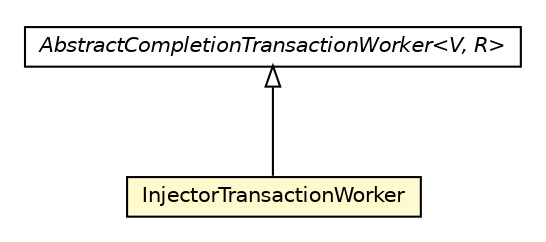 #!/usr/local/bin/dot
#
# Class diagram 
# Generated by UMLGraph version 5.1 (http://www.umlgraph.org/)
#

digraph G {
	edge [fontname="Helvetica",fontsize=10,labelfontname="Helvetica",labelfontsize=10];
	node [fontname="Helvetica",fontsize=10,shape=plaintext];
	nodesep=0.25;
	ranksep=0.5;
	// org.androidtransfuse.processor.AbstractCompletionTransactionWorker<V, R>
	c102443 [label=<<table title="org.androidtransfuse.processor.AbstractCompletionTransactionWorker" border="0" cellborder="1" cellspacing="0" cellpadding="2" port="p" href="./AbstractCompletionTransactionWorker.html">
		<tr><td><table border="0" cellspacing="0" cellpadding="1">
<tr><td align="center" balign="center"><font face="Helvetica-Oblique"> AbstractCompletionTransactionWorker&lt;V, R&gt; </font></td></tr>
		</table></td></tr>
		</table>>, fontname="Helvetica", fontcolor="black", fontsize=10.0];
	// org.androidtransfuse.processor.InjectorTransactionWorker
	c102459 [label=<<table title="org.androidtransfuse.processor.InjectorTransactionWorker" border="0" cellborder="1" cellspacing="0" cellpadding="2" port="p" bgcolor="lemonChiffon" href="./InjectorTransactionWorker.html">
		<tr><td><table border="0" cellspacing="0" cellpadding="1">
<tr><td align="center" balign="center"> InjectorTransactionWorker </td></tr>
		</table></td></tr>
		</table>>, fontname="Helvetica", fontcolor="black", fontsize=10.0];
	//org.androidtransfuse.processor.InjectorTransactionWorker extends org.androidtransfuse.processor.AbstractCompletionTransactionWorker<javax.inject.Provider<org.androidtransfuse.adapter.ASTType>, com.sun.codemodel.JDefinedClass>
	c102443:p -> c102459:p [dir=back,arrowtail=empty];
}

